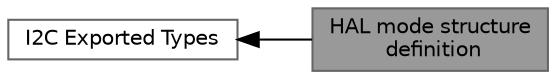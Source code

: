 digraph "HAL mode structure definition"
{
 // LATEX_PDF_SIZE
  bgcolor="transparent";
  edge [fontname=Helvetica,fontsize=10,labelfontname=Helvetica,labelfontsize=10];
  node [fontname=Helvetica,fontsize=10,shape=box,height=0.2,width=0.4];
  rankdir=LR;
  Node1 [id="Node000001",label="HAL mode structure\l definition",height=0.2,width=0.4,color="gray40", fillcolor="grey60", style="filled", fontcolor="black",tooltip="HAL Mode structure definition."];
  Node2 [id="Node000002",label="I2C Exported Types",height=0.2,width=0.4,color="grey40", fillcolor="white", style="filled",URL="$group__I2C__Exported__Types.html",tooltip=" "];
  Node2->Node1 [shape=plaintext, dir="back", style="solid"];
}
